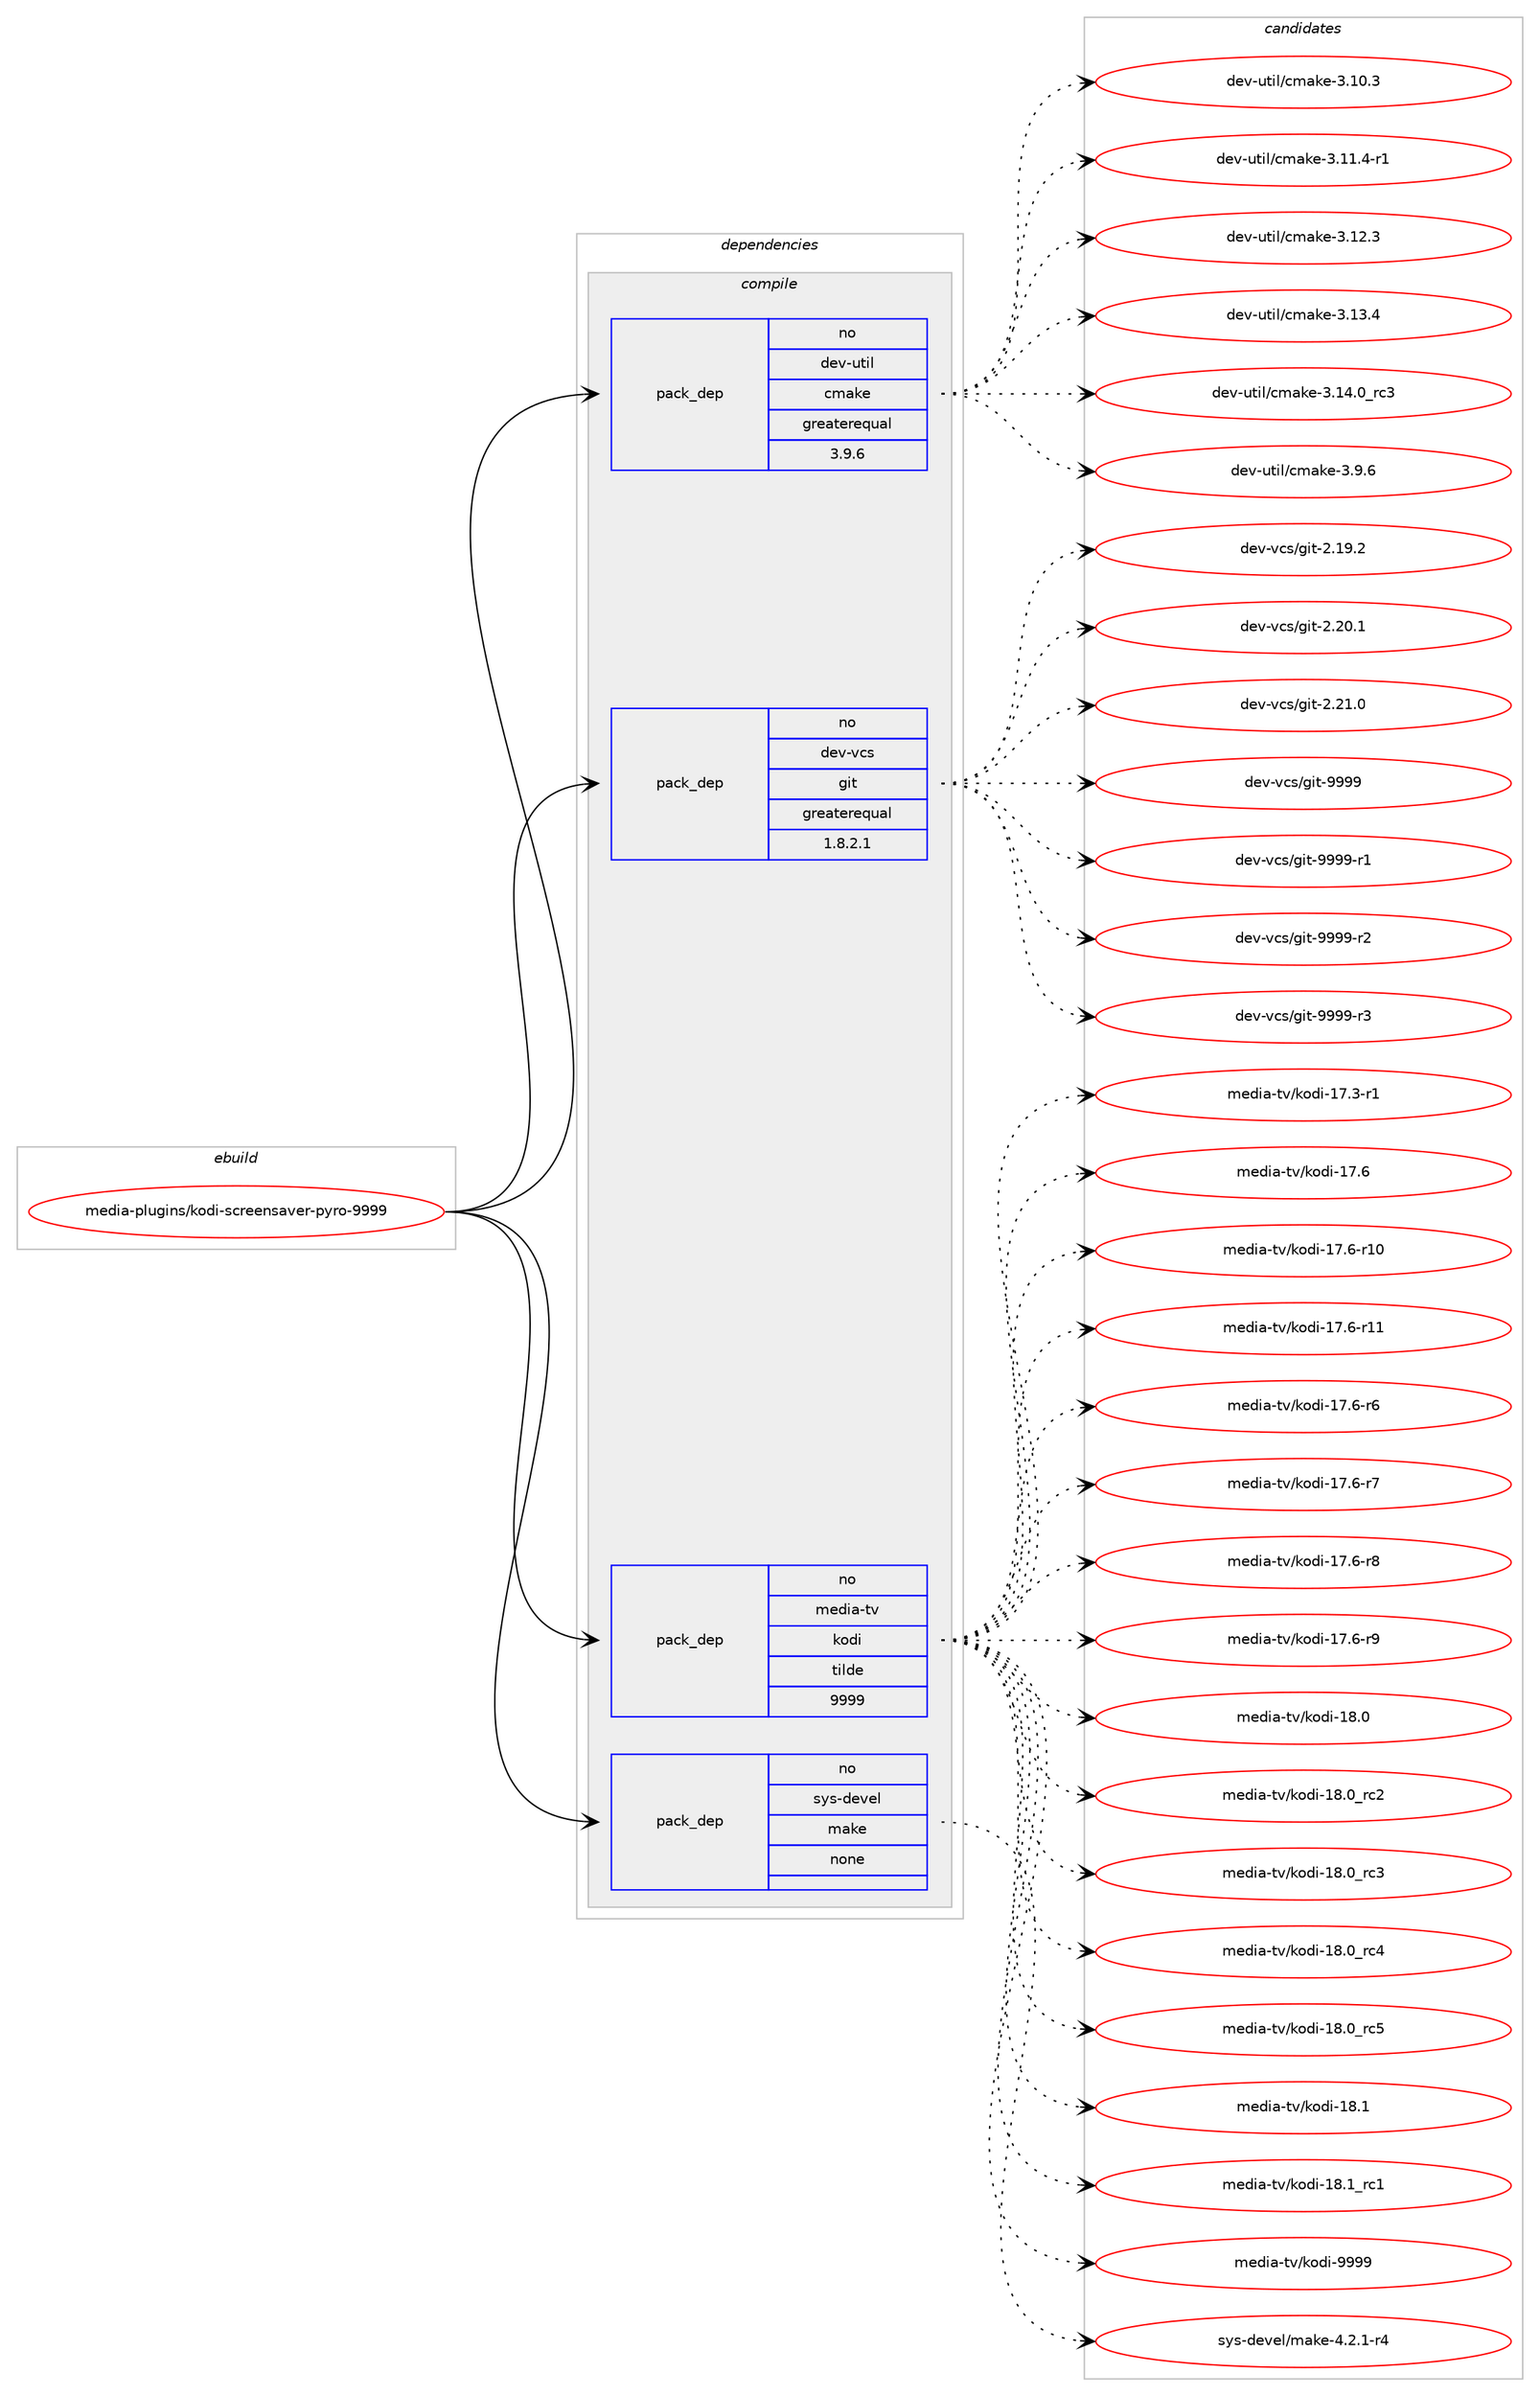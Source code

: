 digraph prolog {

# *************
# Graph options
# *************

newrank=true;
concentrate=true;
compound=true;
graph [rankdir=LR,fontname=Helvetica,fontsize=10,ranksep=1.5];#, ranksep=2.5, nodesep=0.2];
edge  [arrowhead=vee];
node  [fontname=Helvetica,fontsize=10];

# **********
# The ebuild
# **********

subgraph cluster_leftcol {
color=gray;
rank=same;
label=<<i>ebuild</i>>;
id [label="media-plugins/kodi-screensaver-pyro-9999", color=red, width=4, href="../media-plugins/kodi-screensaver-pyro-9999.svg"];
}

# ****************
# The dependencies
# ****************

subgraph cluster_midcol {
color=gray;
label=<<i>dependencies</i>>;
subgraph cluster_compile {
fillcolor="#eeeeee";
style=filled;
label=<<i>compile</i>>;
subgraph pack1159317 {
dependency1621945 [label=<<TABLE BORDER="0" CELLBORDER="1" CELLSPACING="0" CELLPADDING="4" WIDTH="220"><TR><TD ROWSPAN="6" CELLPADDING="30">pack_dep</TD></TR><TR><TD WIDTH="110">no</TD></TR><TR><TD>dev-util</TD></TR><TR><TD>cmake</TD></TR><TR><TD>greaterequal</TD></TR><TR><TD>3.9.6</TD></TR></TABLE>>, shape=none, color=blue];
}
id:e -> dependency1621945:w [weight=20,style="solid",arrowhead="vee"];
subgraph pack1159318 {
dependency1621946 [label=<<TABLE BORDER="0" CELLBORDER="1" CELLSPACING="0" CELLPADDING="4" WIDTH="220"><TR><TD ROWSPAN="6" CELLPADDING="30">pack_dep</TD></TR><TR><TD WIDTH="110">no</TD></TR><TR><TD>dev-vcs</TD></TR><TR><TD>git</TD></TR><TR><TD>greaterequal</TD></TR><TR><TD>1.8.2.1</TD></TR></TABLE>>, shape=none, color=blue];
}
id:e -> dependency1621946:w [weight=20,style="solid",arrowhead="vee"];
subgraph pack1159319 {
dependency1621947 [label=<<TABLE BORDER="0" CELLBORDER="1" CELLSPACING="0" CELLPADDING="4" WIDTH="220"><TR><TD ROWSPAN="6" CELLPADDING="30">pack_dep</TD></TR><TR><TD WIDTH="110">no</TD></TR><TR><TD>media-tv</TD></TR><TR><TD>kodi</TD></TR><TR><TD>tilde</TD></TR><TR><TD>9999</TD></TR></TABLE>>, shape=none, color=blue];
}
id:e -> dependency1621947:w [weight=20,style="solid",arrowhead="vee"];
subgraph pack1159320 {
dependency1621948 [label=<<TABLE BORDER="0" CELLBORDER="1" CELLSPACING="0" CELLPADDING="4" WIDTH="220"><TR><TD ROWSPAN="6" CELLPADDING="30">pack_dep</TD></TR><TR><TD WIDTH="110">no</TD></TR><TR><TD>sys-devel</TD></TR><TR><TD>make</TD></TR><TR><TD>none</TD></TR><TR><TD></TD></TR></TABLE>>, shape=none, color=blue];
}
id:e -> dependency1621948:w [weight=20,style="solid",arrowhead="vee"];
}
subgraph cluster_compileandrun {
fillcolor="#eeeeee";
style=filled;
label=<<i>compile and run</i>>;
}
subgraph cluster_run {
fillcolor="#eeeeee";
style=filled;
label=<<i>run</i>>;
}
}

# **************
# The candidates
# **************

subgraph cluster_choices {
rank=same;
color=gray;
label=<<i>candidates</i>>;

subgraph choice1159317 {
color=black;
nodesep=1;
choice1001011184511711610510847991099710710145514649484651 [label="dev-util/cmake-3.10.3", color=red, width=4,href="../dev-util/cmake-3.10.3.svg"];
choice10010111845117116105108479910997107101455146494946524511449 [label="dev-util/cmake-3.11.4-r1", color=red, width=4,href="../dev-util/cmake-3.11.4-r1.svg"];
choice1001011184511711610510847991099710710145514649504651 [label="dev-util/cmake-3.12.3", color=red, width=4,href="../dev-util/cmake-3.12.3.svg"];
choice1001011184511711610510847991099710710145514649514652 [label="dev-util/cmake-3.13.4", color=red, width=4,href="../dev-util/cmake-3.13.4.svg"];
choice1001011184511711610510847991099710710145514649524648951149951 [label="dev-util/cmake-3.14.0_rc3", color=red, width=4,href="../dev-util/cmake-3.14.0_rc3.svg"];
choice10010111845117116105108479910997107101455146574654 [label="dev-util/cmake-3.9.6", color=red, width=4,href="../dev-util/cmake-3.9.6.svg"];
dependency1621945:e -> choice1001011184511711610510847991099710710145514649484651:w [style=dotted,weight="100"];
dependency1621945:e -> choice10010111845117116105108479910997107101455146494946524511449:w [style=dotted,weight="100"];
dependency1621945:e -> choice1001011184511711610510847991099710710145514649504651:w [style=dotted,weight="100"];
dependency1621945:e -> choice1001011184511711610510847991099710710145514649514652:w [style=dotted,weight="100"];
dependency1621945:e -> choice1001011184511711610510847991099710710145514649524648951149951:w [style=dotted,weight="100"];
dependency1621945:e -> choice10010111845117116105108479910997107101455146574654:w [style=dotted,weight="100"];
}
subgraph choice1159318 {
color=black;
nodesep=1;
choice10010111845118991154710310511645504649574650 [label="dev-vcs/git-2.19.2", color=red, width=4,href="../dev-vcs/git-2.19.2.svg"];
choice10010111845118991154710310511645504650484649 [label="dev-vcs/git-2.20.1", color=red, width=4,href="../dev-vcs/git-2.20.1.svg"];
choice10010111845118991154710310511645504650494648 [label="dev-vcs/git-2.21.0", color=red, width=4,href="../dev-vcs/git-2.21.0.svg"];
choice1001011184511899115471031051164557575757 [label="dev-vcs/git-9999", color=red, width=4,href="../dev-vcs/git-9999.svg"];
choice10010111845118991154710310511645575757574511449 [label="dev-vcs/git-9999-r1", color=red, width=4,href="../dev-vcs/git-9999-r1.svg"];
choice10010111845118991154710310511645575757574511450 [label="dev-vcs/git-9999-r2", color=red, width=4,href="../dev-vcs/git-9999-r2.svg"];
choice10010111845118991154710310511645575757574511451 [label="dev-vcs/git-9999-r3", color=red, width=4,href="../dev-vcs/git-9999-r3.svg"];
dependency1621946:e -> choice10010111845118991154710310511645504649574650:w [style=dotted,weight="100"];
dependency1621946:e -> choice10010111845118991154710310511645504650484649:w [style=dotted,weight="100"];
dependency1621946:e -> choice10010111845118991154710310511645504650494648:w [style=dotted,weight="100"];
dependency1621946:e -> choice1001011184511899115471031051164557575757:w [style=dotted,weight="100"];
dependency1621946:e -> choice10010111845118991154710310511645575757574511449:w [style=dotted,weight="100"];
dependency1621946:e -> choice10010111845118991154710310511645575757574511450:w [style=dotted,weight="100"];
dependency1621946:e -> choice10010111845118991154710310511645575757574511451:w [style=dotted,weight="100"];
}
subgraph choice1159319 {
color=black;
nodesep=1;
choice10910110010597451161184710711110010545495546514511449 [label="media-tv/kodi-17.3-r1", color=red, width=4,href="../media-tv/kodi-17.3-r1.svg"];
choice1091011001059745116118471071111001054549554654 [label="media-tv/kodi-17.6", color=red, width=4,href="../media-tv/kodi-17.6.svg"];
choice1091011001059745116118471071111001054549554654451144948 [label="media-tv/kodi-17.6-r10", color=red, width=4,href="../media-tv/kodi-17.6-r10.svg"];
choice1091011001059745116118471071111001054549554654451144949 [label="media-tv/kodi-17.6-r11", color=red, width=4,href="../media-tv/kodi-17.6-r11.svg"];
choice10910110010597451161184710711110010545495546544511454 [label="media-tv/kodi-17.6-r6", color=red, width=4,href="../media-tv/kodi-17.6-r6.svg"];
choice10910110010597451161184710711110010545495546544511455 [label="media-tv/kodi-17.6-r7", color=red, width=4,href="../media-tv/kodi-17.6-r7.svg"];
choice10910110010597451161184710711110010545495546544511456 [label="media-tv/kodi-17.6-r8", color=red, width=4,href="../media-tv/kodi-17.6-r8.svg"];
choice10910110010597451161184710711110010545495546544511457 [label="media-tv/kodi-17.6-r9", color=red, width=4,href="../media-tv/kodi-17.6-r9.svg"];
choice1091011001059745116118471071111001054549564648 [label="media-tv/kodi-18.0", color=red, width=4,href="../media-tv/kodi-18.0.svg"];
choice1091011001059745116118471071111001054549564648951149950 [label="media-tv/kodi-18.0_rc2", color=red, width=4,href="../media-tv/kodi-18.0_rc2.svg"];
choice1091011001059745116118471071111001054549564648951149951 [label="media-tv/kodi-18.0_rc3", color=red, width=4,href="../media-tv/kodi-18.0_rc3.svg"];
choice1091011001059745116118471071111001054549564648951149952 [label="media-tv/kodi-18.0_rc4", color=red, width=4,href="../media-tv/kodi-18.0_rc4.svg"];
choice1091011001059745116118471071111001054549564648951149953 [label="media-tv/kodi-18.0_rc5", color=red, width=4,href="../media-tv/kodi-18.0_rc5.svg"];
choice1091011001059745116118471071111001054549564649 [label="media-tv/kodi-18.1", color=red, width=4,href="../media-tv/kodi-18.1.svg"];
choice1091011001059745116118471071111001054549564649951149949 [label="media-tv/kodi-18.1_rc1", color=red, width=4,href="../media-tv/kodi-18.1_rc1.svg"];
choice1091011001059745116118471071111001054557575757 [label="media-tv/kodi-9999", color=red, width=4,href="../media-tv/kodi-9999.svg"];
dependency1621947:e -> choice10910110010597451161184710711110010545495546514511449:w [style=dotted,weight="100"];
dependency1621947:e -> choice1091011001059745116118471071111001054549554654:w [style=dotted,weight="100"];
dependency1621947:e -> choice1091011001059745116118471071111001054549554654451144948:w [style=dotted,weight="100"];
dependency1621947:e -> choice1091011001059745116118471071111001054549554654451144949:w [style=dotted,weight="100"];
dependency1621947:e -> choice10910110010597451161184710711110010545495546544511454:w [style=dotted,weight="100"];
dependency1621947:e -> choice10910110010597451161184710711110010545495546544511455:w [style=dotted,weight="100"];
dependency1621947:e -> choice10910110010597451161184710711110010545495546544511456:w [style=dotted,weight="100"];
dependency1621947:e -> choice10910110010597451161184710711110010545495546544511457:w [style=dotted,weight="100"];
dependency1621947:e -> choice1091011001059745116118471071111001054549564648:w [style=dotted,weight="100"];
dependency1621947:e -> choice1091011001059745116118471071111001054549564648951149950:w [style=dotted,weight="100"];
dependency1621947:e -> choice1091011001059745116118471071111001054549564648951149951:w [style=dotted,weight="100"];
dependency1621947:e -> choice1091011001059745116118471071111001054549564648951149952:w [style=dotted,weight="100"];
dependency1621947:e -> choice1091011001059745116118471071111001054549564648951149953:w [style=dotted,weight="100"];
dependency1621947:e -> choice1091011001059745116118471071111001054549564649:w [style=dotted,weight="100"];
dependency1621947:e -> choice1091011001059745116118471071111001054549564649951149949:w [style=dotted,weight="100"];
dependency1621947:e -> choice1091011001059745116118471071111001054557575757:w [style=dotted,weight="100"];
}
subgraph choice1159320 {
color=black;
nodesep=1;
choice1151211154510010111810110847109971071014552465046494511452 [label="sys-devel/make-4.2.1-r4", color=red, width=4,href="../sys-devel/make-4.2.1-r4.svg"];
dependency1621948:e -> choice1151211154510010111810110847109971071014552465046494511452:w [style=dotted,weight="100"];
}
}

}
